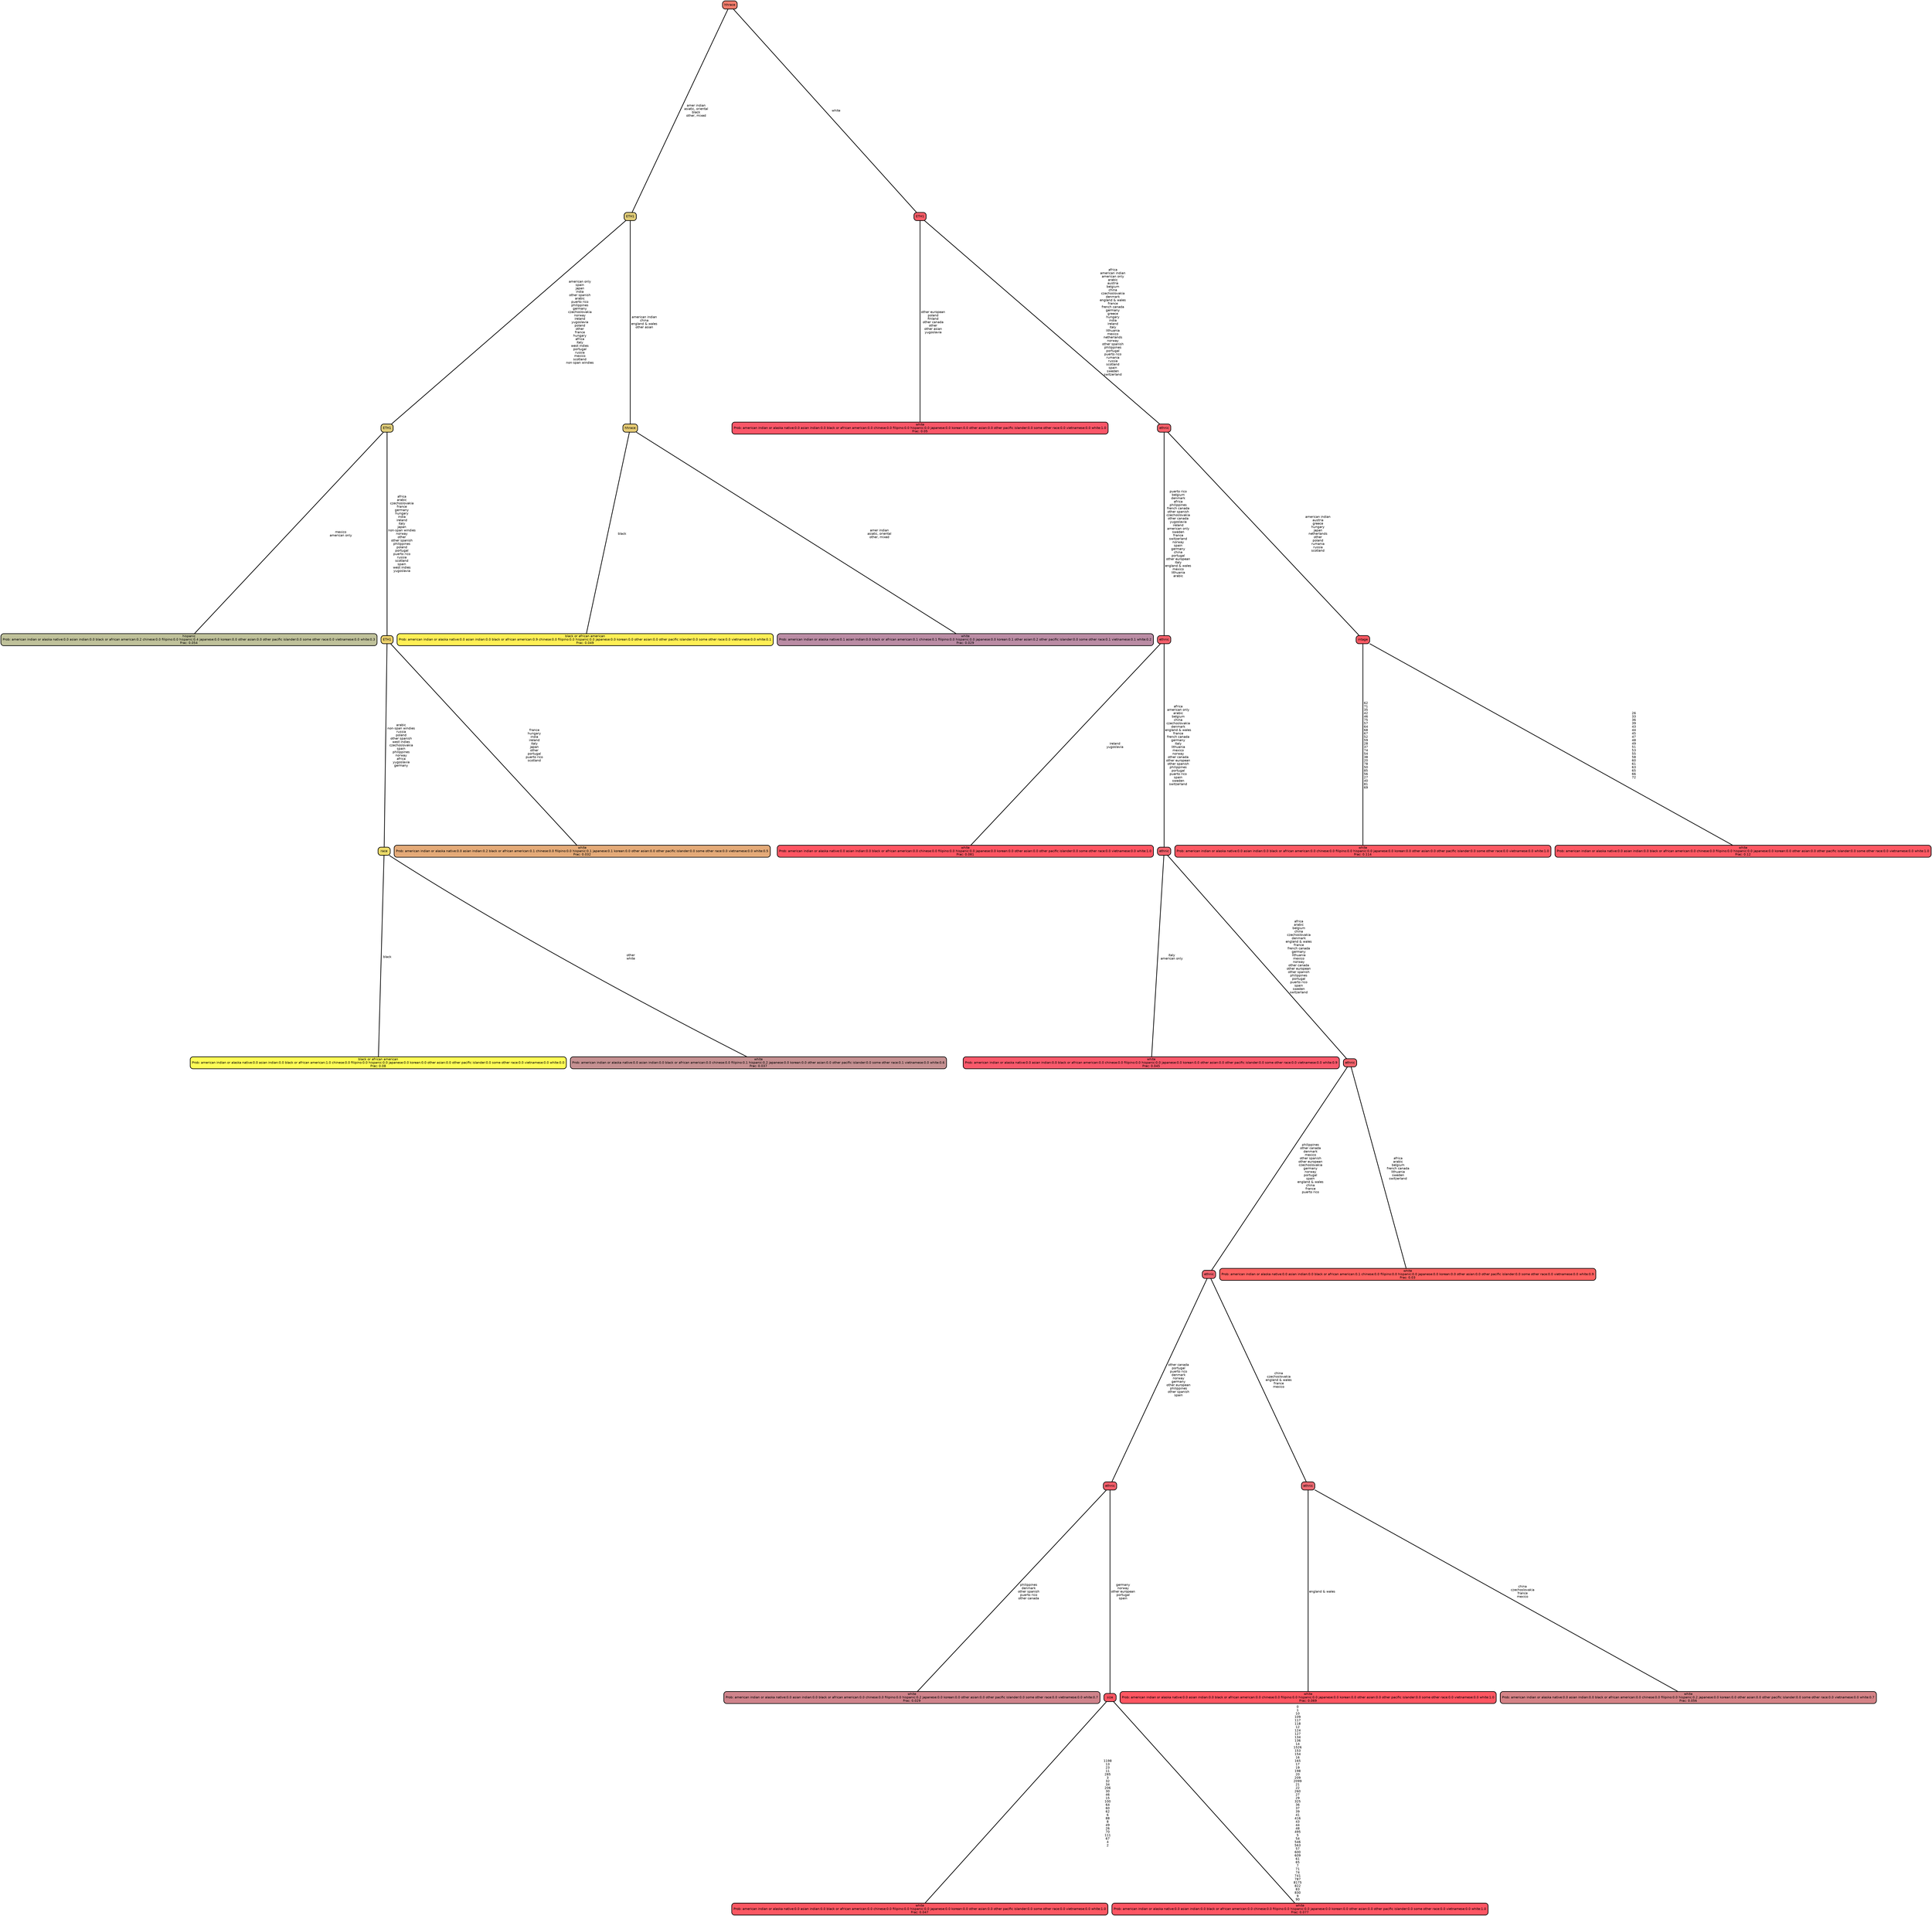 graph Tree {
node [shape=box, style="filled, rounded",color="black",penwidth="3",fontcolor="black",                 fontname=helvetica] ;
graph [ranksep="0 equally", splines=straight,                 bgcolor=transparent, dpi=200] ;
edge [fontname=helvetica, color=black] ;
0 [label="hispanic
Prob: american indian or alaska native:0.0 asian indian:0.0 black or african american:0.2 chinese:0.0 filipino:0.0 hispanic:0.4 japanese:0.0 korean:0.0 other asian:0.0 other pacific islander:0.0 some other race:0.0 vietnamese:0.0 white:0.3
Frac: 0.054", fillcolor="#bfc19a"] ;
1 [label="ETH1", fillcolor="#dfcc78"] ;
2 [label="black or african american
Prob: american indian or alaska native:0.0 asian indian:0.0 black or african american:1.0 chinese:0.0 filipino:0.0 hispanic:0.0 japanese:0.0 korean:0.0 other asian:0.0 other pacific islander:0.0 some other race:0.0 vietnamese:0.0 white:0.0
Frac: 0.08", fillcolor="#fffd56"] ;
3 [label="race", fillcolor="#ecdb69"] ;
4 [label="white
Prob: american indian or alaska native:0.0 asian indian:0.0 black or african american:0.0 chinese:0.0 filipino:0.1 hispanic:0.2 japanese:0.0 korean:0.0 other asian:0.0 other pacific islander:0.0 some other race:0.1 vietnamese:0.0 white:0.6
Frac: 0.037", fillcolor="#c69192"] ;
5 [label="ETH1", fillcolor="#ebd06c"] ;
6 [label="white
Prob: american indian or alaska native:0.0 asian indian:0.2 black or african american:0.1 chinese:0.0 filipino:0.0 hispanic:0.1 japanese:0.1 korean:0.0 other asian:0.0 other pacific islander:0.0 some other race:0.0 vietnamese:0.0 white:0.5
Frac: 0.032", fillcolor="#e4aa78"] ;
7 [label="ETH1", fillcolor="#e0cc77"] ;
8 [label="black or african american
Prob: american indian or alaska native:0.0 asian indian:0.0 black or african american:0.9 chinese:0.0 filipino:0.0 hispanic:0.0 japanese:0.0 korean:0.0 other asian:0.0 other pacific islander:0.0 some other race:0.0 vietnamese:0.0 white:0.1
Frac: 0.049", fillcolor="#ffef55"] ;
9 [label="hhrace", fillcolor="#e5ca73"] ;
10 [label="white
Prob: american indian or alaska native:0.1 asian indian:0.0 black or african american:0.1 chinese:0.1 filipino:0.0 hispanic:0.0 japanese:0.0 korean:0.1 other asian:0.2 other pacific islander:0.0 some other race:0.1 vietnamese:0.1 white:0.2
Frac: 0.029", fillcolor="#ba8ca4"] ;
11 [label="hhrace", fillcolor="#f17c6c"] ;
12 [label="white
Prob: american indian or alaska native:0.0 asian indian:0.0 black or african american:0.0 chinese:0.0 filipino:0.0 hispanic:0.0 japanese:0.0 korean:0.0 other asian:0.0 other pacific islander:0.0 some other race:0.0 vietnamese:0.0 white:1.0
Frac: 0.05", fillcolor="#fb5668"] ;
13 [label="ETH1", fillcolor="#f85c67"] ;
14 [label="white
Prob: american indian or alaska native:0.0 asian indian:0.0 black or african american:0.0 chinese:0.0 filipino:0.0 hispanic:0.0 japanese:0.0 korean:0.0 other asian:0.0 other pacific islander:0.0 some other race:0.0 vietnamese:0.0 white:1.0
Frac: 0.081", fillcolor="#ff5562"] ;
15 [label="ethnic", fillcolor="#f55f6a"] ;
16 [label="white
Prob: american indian or alaska native:0.0 asian indian:0.0 black or african american:0.0 chinese:0.0 filipino:0.0 hispanic:0.0 japanese:0.0 korean:0.0 other asian:0.0 other pacific islander:0.0 some other race:0.0 vietnamese:0.0 white:0.9
Frac: 0.045", fillcolor="#fa596b"] ;
17 [label="ethnic", fillcolor="#f3626c"] ;
18 [label="white
Prob: american indian or alaska native:0.0 asian indian:0.0 black or african american:0.0 chinese:0.0 filipino:0.0 hispanic:0.2 japanese:0.0 korean:0.0 other asian:0.0 other pacific islander:0.0 some other race:0.0 vietnamese:0.0 white:0.7
Frac: 0.029", fillcolor="#cf838b"] ;
19 [label="ethnic", fillcolor="#f55e6a"] ;
20 [label="white
Prob: american indian or alaska native:0.0 asian indian:0.0 black or african american:0.0 chinese:0.0 filipino:0.0 hispanic:0.0 japanese:0.0 korean:0.0 other asian:0.0 other pacific islander:0.0 some other race:0.0 vietnamese:0.0 white:1.0
Frac: 0.047", fillcolor="#fc5762"] ;
21 [label="size", fillcolor="#fe5663"] ;
22 [label="white
Prob: american indian or alaska native:0.0 asian indian:0.0 black or african american:0.0 chinese:0.0 filipino:0.0 hispanic:0.0 japanese:0.0 korean:0.0 other asian:0.0 other pacific islander:0.0 some other race:0.0 vietnamese:0.0 white:1.0
Frac: 0.077", fillcolor="#ff5563"] ;
23 [label="ethnic", fillcolor="#f1636d"] ;
24 [label="white
Prob: american indian or alaska native:0.0 asian indian:0.0 black or african american:0.0 chinese:0.0 filipino:0.0 hispanic:0.0 japanese:0.0 korean:0.0 other asian:0.0 other pacific islander:0.0 some other race:0.0 vietnamese:0.0 white:1.0
Frac: 0.069", fillcolor="#ff5561"] ;
25 [label="ethnic", fillcolor="#ec6971"] ;
26 [label="white
Prob: american indian or alaska native:0.0 asian indian:0.0 black or african american:0.0 chinese:0.0 filipino:0.0 hispanic:0.2 japanese:0.0 korean:0.0 other asian:0.0 other pacific islander:0.0 some other race:0.0 vietnamese:0.0 white:0.7
Frac: 0.056", fillcolor="#d48286"] ;
27 [label="ethnic", fillcolor="#f2636c"] ;
28 [label="white
Prob: american indian or alaska native:0.0 asian indian:0.0 black or african american:0.1 chinese:0.0 filipino:0.0 hispanic:0.0 japanese:0.0 korean:0.0 other asian:0.0 other pacific islander:0.0 some other race:0.0 vietnamese:0.0 white:0.9
Frac: 0.03", fillcolor="#ff6160"] ;
29 [label="ethnic", fillcolor="#f85d67"] ;
30 [label="white
Prob: american indian or alaska native:0.0 asian indian:0.0 black or african american:0.0 chinese:0.0 filipino:0.0 hispanic:0.0 japanese:0.0 korean:0.0 other asian:0.0 other pacific islander:0.0 some other race:0.0 vietnamese:0.0 white:1.0
Frac: 0.114", fillcolor="#fc5963"] ;
31 [label="intage", fillcolor="#fc5963"] ;
32 [label="white
Prob: american indian or alaska native:0.0 asian indian:0.0 black or african american:0.0 chinese:0.0 filipino:0.0 hispanic:0.0 japanese:0.0 korean:0.0 other asian:0.0 other pacific islander:0.0 some other race:0.0 vietnamese:0.0 white:1.0
Frac: 0.12", fillcolor="#fd5863"] ;
1 -- 0 [label=" mexico\n american only",penwidth=3] ;
1 -- 5 [label=" africa\n arabic\n czechoslovakia\n france\n germany\n hungary\n india\n ireland\n italy\n japan\n non-span windies\n norway\n other\n other spanish\n philippines\n poland\n portugal\n puerto rico\n russia\n scotland\n spain\n west indies\n yugoslavia",penwidth=3] ;
3 -- 2 [label=" black",penwidth=3] ;
3 -- 4 [label=" other\n white",penwidth=3] ;
5 -- 3 [label=" arabic\n non-span windies\n russia\n poland\n other spanish\n west indies\n czechoslovakia\n spain\n philippines\n norway\n africa\n yugoslavia\n germany",penwidth=3] ;
5 -- 6 [label=" france\n hungary\n india\n ireland\n italy\n japan\n other\n portugal\n puerto rico\n scotland",penwidth=3] ;
7 -- 1 [label=" american only\n spain\n japan\n india\n other spanish\n arabic\n puerto rico\n philippines\n germany\n czechoslovakia\n norway\n ireland\n yugoslavia\n poland\n other\n france\n hungary\n africa\n italy\n west indies\n portugal\n russia\n mexico\n scotland\n non-span windies",penwidth=3] ;
7 -- 9 [label=" american indian\n china\n england & wales\n other asian",penwidth=3] ;
9 -- 8 [label=" black",penwidth=3] ;
9 -- 10 [label=" amer indian\n asiatic, oriental\n other, mixed",penwidth=3] ;
11 -- 7 [label=" amer indian\n asiatic, oriental\n black\n other, mixed",penwidth=3] ;
11 -- 13 [label=" white",penwidth=3] ;
13 -- 12 [label=" other european\n poland\n finland\n other canada\n other\n other asian\n yugoslavia",penwidth=3] ;
13 -- 29 [label=" africa\n american indian\n american only\n arabic\n austria\n belgium\n china\n czechoslovakia\n denmark\n england & wales\n france\n french canada\n germany\n greece\n hungary\n india\n ireland\n italy\n lithuania\n mexico\n netherlands\n norway\n other spanish\n philippines\n portugal\n puerto rico\n rumania\n russia\n scotland\n spain\n sweden\n switzerland",penwidth=3] ;
15 -- 14 [label=" ireland\n yugoslavia",penwidth=3] ;
15 -- 17 [label=" africa\n american only\n arabic\n belgium\n china\n czechoslovakia\n denmark\n england & wales\n france\n french canada\n germany\n italy\n lithuania\n mexico\n norway\n other canada\n other european\n other spanish\n philippines\n portugal\n puerto rico\n spain\n sweden\n switzerland",penwidth=3] ;
17 -- 16 [label=" italy\n american only",penwidth=3] ;
17 -- 27 [label=" africa\n arabic\n belgium\n china\n czechoslovakia\n denmark\n england & wales\n france\n french canada\n germany\n lithuania\n mexico\n norway\n other canada\n other european\n other spanish\n philippines\n portugal\n puerto rico\n spain\n sweden\n switzerland",penwidth=3] ;
19 -- 18 [label=" philippines\n denmark\n other spanish\n puerto rico\n other canada",penwidth=3] ;
19 -- 21 [label=" germany\n norway\n other european\n portugal\n spain",penwidth=3] ;
21 -- 20 [label=" 1198\n 13\n 23\n 11\n 285\n 3\n 32\n 34\n 206\n 30\n 46\n 15\n 100\n 64\n 60\n 62\n 6\n 88\n 8\n 49\n 26\n 70\n 111\n 67\n 4\n 2",penwidth=3] ;
21 -- 22 [label=" 0\n 1\n 10\n 109\n 117\n 118\n 12\n 124\n 127\n 134\n 136\n 14\n 1526\n 153\n 154\n 16\n 165\n 17\n 19\n 198\n 20\n 209\n 2099\n 21\n 22\n 260\n 27\n 29\n 325\n 36\n 37\n 39\n 41\n 416\n 43\n 44\n 48\n 495\n 5\n 54\n 546\n 563\n 57\n 600\n 609\n 61\n 65\n 7\n 71\n 74\n 741\n 787\n 8175\n 822\n 83\n 830\n 9\n 90",penwidth=3] ;
23 -- 19 [label=" other canada\n portugal\n puerto rico\n denmark\n norway\n germany\n other european\n philippines\n other spanish\n spain",penwidth=3] ;
23 -- 25 [label=" china\n czechoslovakia\n england & wales\n france\n mexico",penwidth=3] ;
25 -- 24 [label=" england & wales",penwidth=3] ;
25 -- 26 [label=" china\n czechoslovakia\n france\n mexico",penwidth=3] ;
27 -- 23 [label=" philippines\n other canada\n denmark\n mexico\n other spanish\n other european\n czechoslovakia\n germany\n norway\n portugal\n spain\n england & wales\n china\n france\n puerto rico",penwidth=3] ;
27 -- 28 [label=" africa\n arabic\n belgium\n french canada\n lithuania\n sweden\n switzerland",penwidth=3] ;
29 -- 15 [label=" puerto rico\n belgium\n denmark\n africa\n philippines\n french canada\n other spanish\n czechoslovakia\n other canada\n yugoslavia\n ireland\n american only\n sweden\n france\n switzerland\n norway\n spain\n germany\n china\n portugal\n other european\n italy\n england & wales\n mexico\n lithuania\n arabic",penwidth=3] ;
29 -- 31 [label=" american indian\n austria\n greece\n hungary\n japan\n netherlands\n other\n poland\n rumania\n russia\n scotland",penwidth=3] ;
31 -- 30 [label=" 62\n 71\n 35\n 42\n 46\n 75\n 57\n 64\n 68\n 67\n 52\n 59\n 28\n 37\n 74\n 54\n 38\n 20\n 78\n 50\n 85\n 56\n 27\n 40\n 81\n 69",penwidth=3] ;
31 -- 32 [label=" 26\n 33\n 36\n 39\n 43\n 44\n 45\n 47\n 48\n 49\n 51\n 53\n 55\n 58\n 60\n 61\n 63\n 65\n 66\n 72",penwidth=3] ;
{rank = same;}}